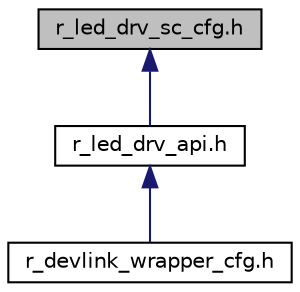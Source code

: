 digraph "r_led_drv_sc_cfg.h"
{
 // LATEX_PDF_SIZE
  edge [fontname="Helvetica",fontsize="10",labelfontname="Helvetica",labelfontsize="10"];
  node [fontname="Helvetica",fontsize="10",shape=record];
  Node1 [label="r_led_drv_sc_cfg.h",height=0.2,width=0.4,color="black", fillcolor="grey75", style="filled", fontcolor="black",tooltip=" "];
  Node1 -> Node2 [dir="back",color="midnightblue",fontsize="10",style="solid",fontname="Helvetica"];
  Node2 [label="r_led_drv_api.h",height=0.2,width=0.4,color="black", fillcolor="white", style="filled",URL="$d7/d94/r__led__drv__api_8h.html",tooltip=" "];
  Node2 -> Node3 [dir="back",color="midnightblue",fontsize="10",style="solid",fontname="Helvetica"];
  Node3 [label="r_devlink_wrapper_cfg.h",height=0.2,width=0.4,color="black", fillcolor="white", style="filled",URL="$de/dbe/r__devlink__wrapper__cfg_8h.html",tooltip=" "];
}
